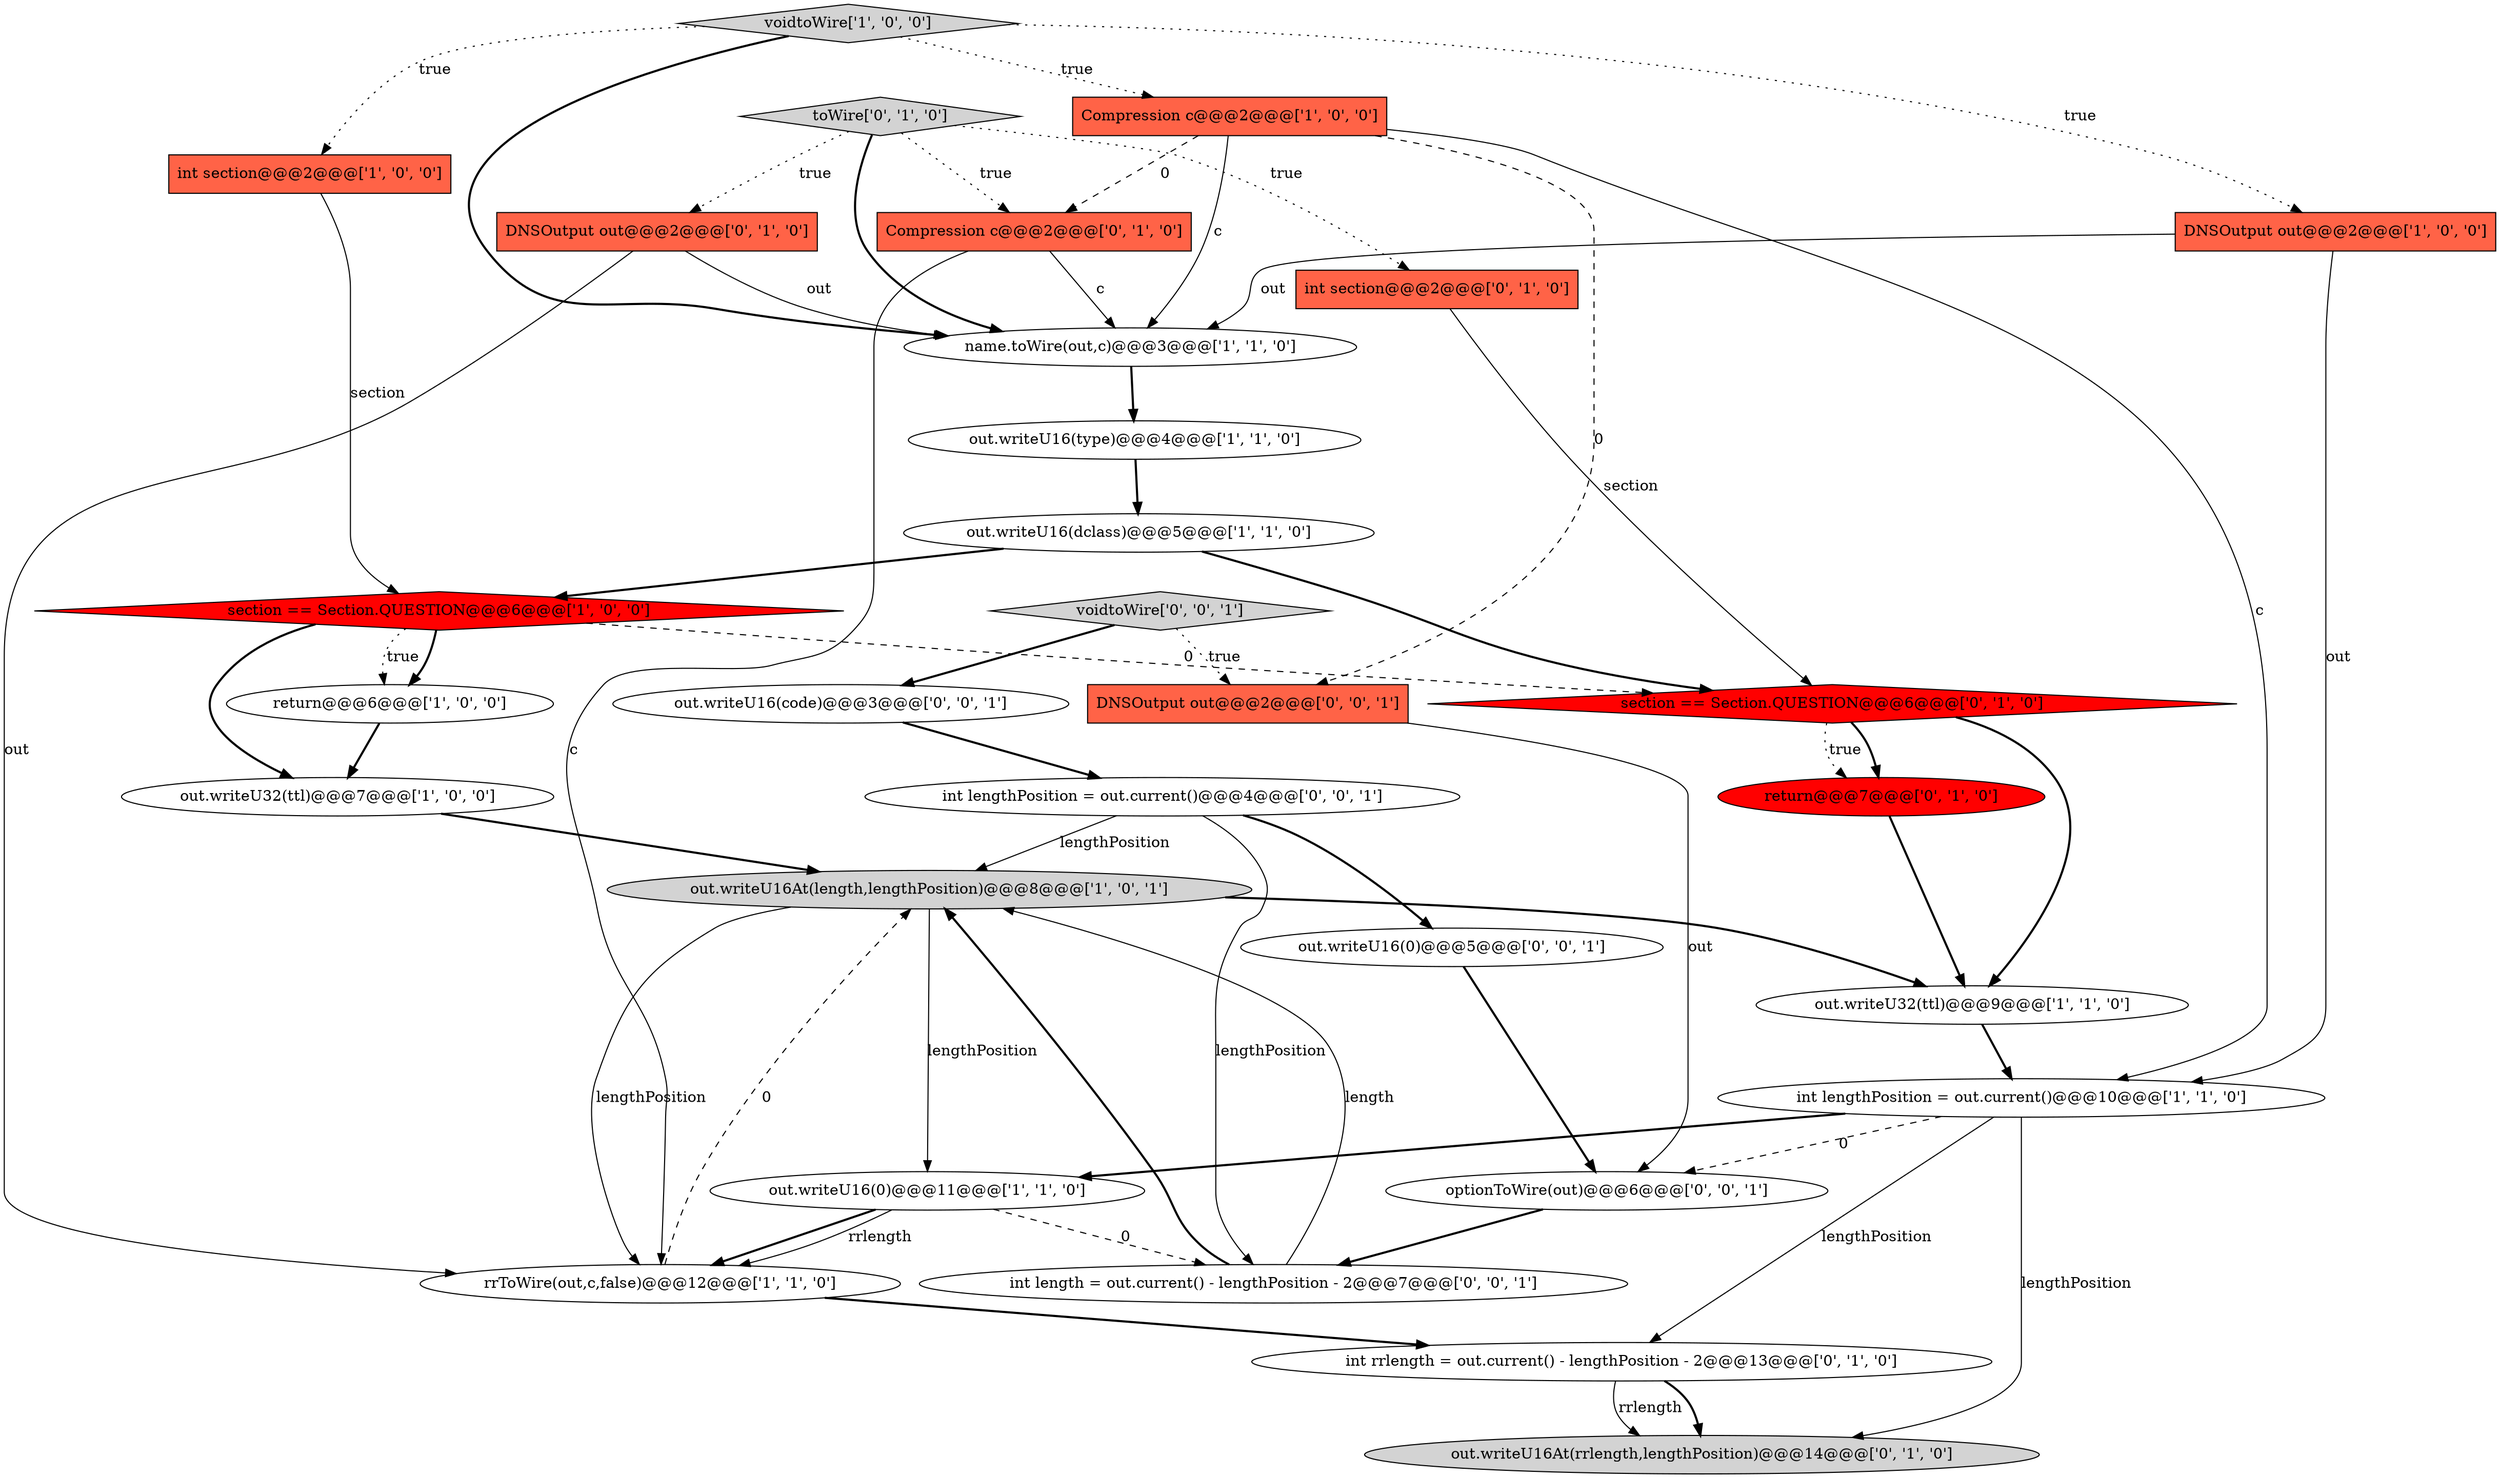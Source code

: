 digraph {
3 [style = filled, label = "out.writeU16(dclass)@@@5@@@['1', '1', '0']", fillcolor = white, shape = ellipse image = "AAA0AAABBB1BBB"];
2 [style = filled, label = "return@@@6@@@['1', '0', '0']", fillcolor = white, shape = ellipse image = "AAA0AAABBB1BBB"];
15 [style = filled, label = "out.writeU16At(rrlength,lengthPosition)@@@14@@@['0', '1', '0']", fillcolor = lightgray, shape = ellipse image = "AAA0AAABBB2BBB"];
1 [style = filled, label = "DNSOutput out@@@2@@@['1', '0', '0']", fillcolor = tomato, shape = box image = "AAA0AAABBB1BBB"];
11 [style = filled, label = "rrToWire(out,c,false)@@@12@@@['1', '1', '0']", fillcolor = white, shape = ellipse image = "AAA0AAABBB1BBB"];
8 [style = filled, label = "int section@@@2@@@['1', '0', '0']", fillcolor = tomato, shape = box image = "AAA0AAABBB1BBB"];
24 [style = filled, label = "out.writeU16(code)@@@3@@@['0', '0', '1']", fillcolor = white, shape = ellipse image = "AAA0AAABBB3BBB"];
14 [style = filled, label = "out.writeU32(ttl)@@@9@@@['1', '1', '0']", fillcolor = white, shape = ellipse image = "AAA0AAABBB1BBB"];
19 [style = filled, label = "int section@@@2@@@['0', '1', '0']", fillcolor = tomato, shape = box image = "AAA0AAABBB2BBB"];
25 [style = filled, label = "int length = out.current() - lengthPosition - 2@@@7@@@['0', '0', '1']", fillcolor = white, shape = ellipse image = "AAA0AAABBB3BBB"];
9 [style = filled, label = "out.writeU32(ttl)@@@7@@@['1', '0', '0']", fillcolor = white, shape = ellipse image = "AAA0AAABBB1BBB"];
23 [style = filled, label = "DNSOutput out@@@2@@@['0', '0', '1']", fillcolor = tomato, shape = box image = "AAA0AAABBB3BBB"];
28 [style = filled, label = "out.writeU16(0)@@@5@@@['0', '0', '1']", fillcolor = white, shape = ellipse image = "AAA0AAABBB3BBB"];
4 [style = filled, label = "out.writeU16(0)@@@11@@@['1', '1', '0']", fillcolor = white, shape = ellipse image = "AAA0AAABBB1BBB"];
12 [style = filled, label = "voidtoWire['1', '0', '0']", fillcolor = lightgray, shape = diamond image = "AAA0AAABBB1BBB"];
27 [style = filled, label = "optionToWire(out)@@@6@@@['0', '0', '1']", fillcolor = white, shape = ellipse image = "AAA0AAABBB3BBB"];
18 [style = filled, label = "toWire['0', '1', '0']", fillcolor = lightgray, shape = diamond image = "AAA0AAABBB2BBB"];
20 [style = filled, label = "Compression c@@@2@@@['0', '1', '0']", fillcolor = tomato, shape = box image = "AAA1AAABBB2BBB"];
5 [style = filled, label = "section == Section.QUESTION@@@6@@@['1', '0', '0']", fillcolor = red, shape = diamond image = "AAA1AAABBB1BBB"];
17 [style = filled, label = "DNSOutput out@@@2@@@['0', '1', '0']", fillcolor = tomato, shape = box image = "AAA0AAABBB2BBB"];
21 [style = filled, label = "section == Section.QUESTION@@@6@@@['0', '1', '0']", fillcolor = red, shape = diamond image = "AAA1AAABBB2BBB"];
16 [style = filled, label = "return@@@7@@@['0', '1', '0']", fillcolor = red, shape = ellipse image = "AAA1AAABBB2BBB"];
13 [style = filled, label = "out.writeU16(type)@@@4@@@['1', '1', '0']", fillcolor = white, shape = ellipse image = "AAA0AAABBB1BBB"];
22 [style = filled, label = "int rrlength = out.current() - lengthPosition - 2@@@13@@@['0', '1', '0']", fillcolor = white, shape = ellipse image = "AAA0AAABBB2BBB"];
7 [style = filled, label = "int lengthPosition = out.current()@@@10@@@['1', '1', '0']", fillcolor = white, shape = ellipse image = "AAA0AAABBB1BBB"];
29 [style = filled, label = "voidtoWire['0', '0', '1']", fillcolor = lightgray, shape = diamond image = "AAA0AAABBB3BBB"];
26 [style = filled, label = "int lengthPosition = out.current()@@@4@@@['0', '0', '1']", fillcolor = white, shape = ellipse image = "AAA0AAABBB3BBB"];
6 [style = filled, label = "out.writeU16At(length,lengthPosition)@@@8@@@['1', '0', '1']", fillcolor = lightgray, shape = ellipse image = "AAA0AAABBB1BBB"];
0 [style = filled, label = "name.toWire(out,c)@@@3@@@['1', '1', '0']", fillcolor = white, shape = ellipse image = "AAA0AAABBB1BBB"];
10 [style = filled, label = "Compression c@@@2@@@['1', '0', '0']", fillcolor = tomato, shape = box image = "AAA1AAABBB1BBB"];
7->22 [style = solid, label="lengthPosition"];
8->5 [style = solid, label="section"];
10->0 [style = solid, label="c"];
22->15 [style = bold, label=""];
0->13 [style = bold, label=""];
6->11 [style = solid, label="lengthPosition"];
5->9 [style = bold, label=""];
23->27 [style = solid, label="out"];
12->8 [style = dotted, label="true"];
17->0 [style = solid, label="out"];
18->19 [style = dotted, label="true"];
12->1 [style = dotted, label="true"];
29->23 [style = dotted, label="true"];
2->9 [style = bold, label=""];
7->4 [style = bold, label=""];
18->20 [style = dotted, label="true"];
22->15 [style = solid, label="rrlength"];
25->6 [style = bold, label=""];
12->0 [style = bold, label=""];
9->6 [style = bold, label=""];
14->7 [style = bold, label=""];
7->27 [style = dashed, label="0"];
6->14 [style = bold, label=""];
4->25 [style = dashed, label="0"];
24->26 [style = bold, label=""];
5->2 [style = bold, label=""];
6->4 [style = solid, label="lengthPosition"];
3->5 [style = bold, label=""];
1->0 [style = solid, label="out"];
20->11 [style = solid, label="c"];
7->15 [style = solid, label="lengthPosition"];
13->3 [style = bold, label=""];
12->10 [style = dotted, label="true"];
26->6 [style = solid, label="lengthPosition"];
25->6 [style = solid, label="length"];
26->25 [style = solid, label="lengthPosition"];
1->7 [style = solid, label="out"];
11->22 [style = bold, label=""];
21->16 [style = bold, label=""];
5->21 [style = dashed, label="0"];
19->21 [style = solid, label="section"];
3->21 [style = bold, label=""];
16->14 [style = bold, label=""];
10->20 [style = dashed, label="0"];
18->17 [style = dotted, label="true"];
26->28 [style = bold, label=""];
20->0 [style = solid, label="c"];
28->27 [style = bold, label=""];
21->16 [style = dotted, label="true"];
4->11 [style = bold, label=""];
29->24 [style = bold, label=""];
11->6 [style = dashed, label="0"];
27->25 [style = bold, label=""];
18->0 [style = bold, label=""];
10->23 [style = dashed, label="0"];
17->11 [style = solid, label="out"];
4->11 [style = solid, label="rrlength"];
5->2 [style = dotted, label="true"];
21->14 [style = bold, label=""];
10->7 [style = solid, label="c"];
}
